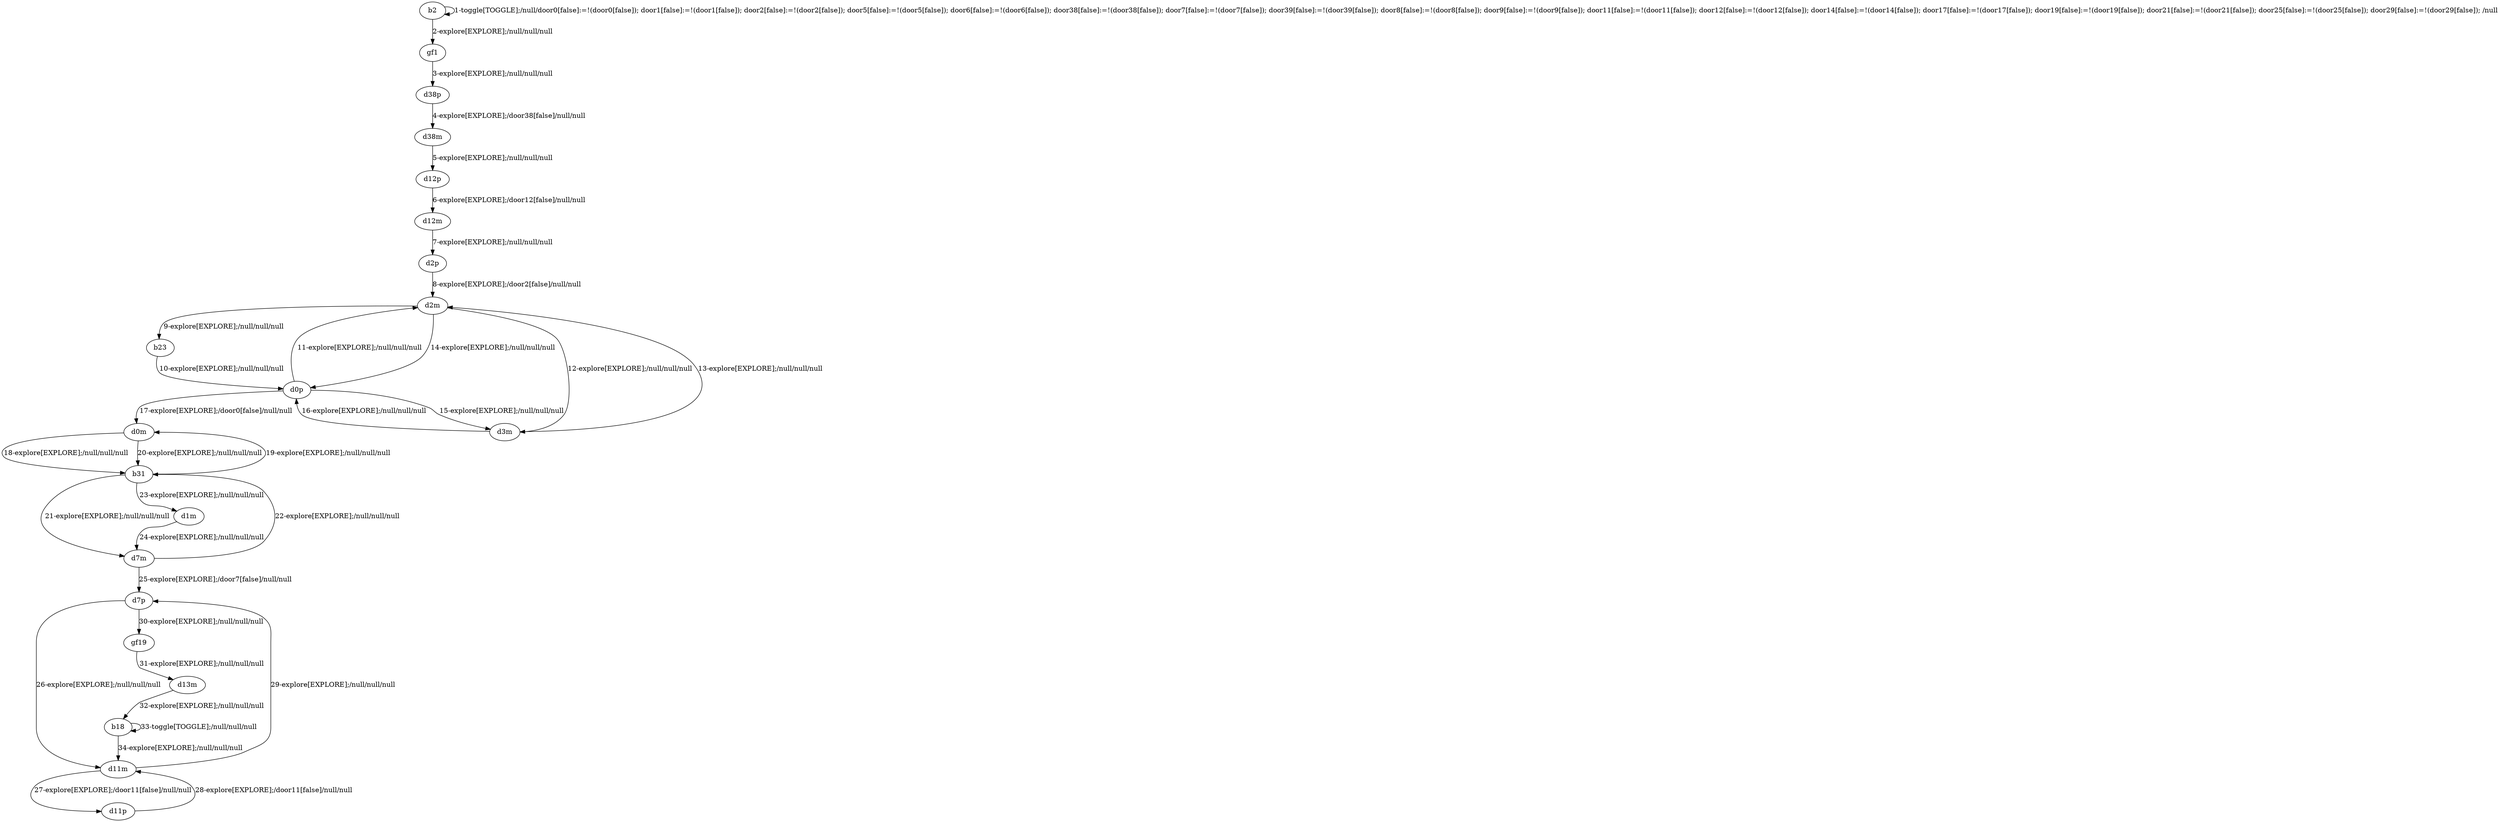 # Total number of goals covered by this test: 1
# b18 --> d11m

digraph g {
"b2" -> "b2" [label = "1-toggle[TOGGLE];/null/door0[false]:=!(door0[false]); door1[false]:=!(door1[false]); door2[false]:=!(door2[false]); door5[false]:=!(door5[false]); door6[false]:=!(door6[false]); door38[false]:=!(door38[false]); door7[false]:=!(door7[false]); door39[false]:=!(door39[false]); door8[false]:=!(door8[false]); door9[false]:=!(door9[false]); door11[false]:=!(door11[false]); door12[false]:=!(door12[false]); door14[false]:=!(door14[false]); door17[false]:=!(door17[false]); door19[false]:=!(door19[false]); door21[false]:=!(door21[false]); door25[false]:=!(door25[false]); door29[false]:=!(door29[false]); /null"];
"b2" -> "gf1" [label = "2-explore[EXPLORE];/null/null/null"];
"gf1" -> "d38p" [label = "3-explore[EXPLORE];/null/null/null"];
"d38p" -> "d38m" [label = "4-explore[EXPLORE];/door38[false]/null/null"];
"d38m" -> "d12p" [label = "5-explore[EXPLORE];/null/null/null"];
"d12p" -> "d12m" [label = "6-explore[EXPLORE];/door12[false]/null/null"];
"d12m" -> "d2p" [label = "7-explore[EXPLORE];/null/null/null"];
"d2p" -> "d2m" [label = "8-explore[EXPLORE];/door2[false]/null/null"];
"d2m" -> "b23" [label = "9-explore[EXPLORE];/null/null/null"];
"b23" -> "d0p" [label = "10-explore[EXPLORE];/null/null/null"];
"d0p" -> "d2m" [label = "11-explore[EXPLORE];/null/null/null"];
"d2m" -> "d3m" [label = "12-explore[EXPLORE];/null/null/null"];
"d3m" -> "d2m" [label = "13-explore[EXPLORE];/null/null/null"];
"d2m" -> "d0p" [label = "14-explore[EXPLORE];/null/null/null"];
"d0p" -> "d3m" [label = "15-explore[EXPLORE];/null/null/null"];
"d3m" -> "d0p" [label = "16-explore[EXPLORE];/null/null/null"];
"d0p" -> "d0m" [label = "17-explore[EXPLORE];/door0[false]/null/null"];
"d0m" -> "b31" [label = "18-explore[EXPLORE];/null/null/null"];
"b31" -> "d0m" [label = "19-explore[EXPLORE];/null/null/null"];
"d0m" -> "b31" [label = "20-explore[EXPLORE];/null/null/null"];
"b31" -> "d7m" [label = "21-explore[EXPLORE];/null/null/null"];
"d7m" -> "b31" [label = "22-explore[EXPLORE];/null/null/null"];
"b31" -> "d1m" [label = "23-explore[EXPLORE];/null/null/null"];
"d1m" -> "d7m" [label = "24-explore[EXPLORE];/null/null/null"];
"d7m" -> "d7p" [label = "25-explore[EXPLORE];/door7[false]/null/null"];
"d7p" -> "d11m" [label = "26-explore[EXPLORE];/null/null/null"];
"d11m" -> "d11p" [label = "27-explore[EXPLORE];/door11[false]/null/null"];
"d11p" -> "d11m" [label = "28-explore[EXPLORE];/door11[false]/null/null"];
"d11m" -> "d7p" [label = "29-explore[EXPLORE];/null/null/null"];
"d7p" -> "gf19" [label = "30-explore[EXPLORE];/null/null/null"];
"gf19" -> "d13m" [label = "31-explore[EXPLORE];/null/null/null"];
"d13m" -> "b18" [label = "32-explore[EXPLORE];/null/null/null"];
"b18" -> "b18" [label = "33-toggle[TOGGLE];/null/null/null"];
"b18" -> "d11m" [label = "34-explore[EXPLORE];/null/null/null"];
}